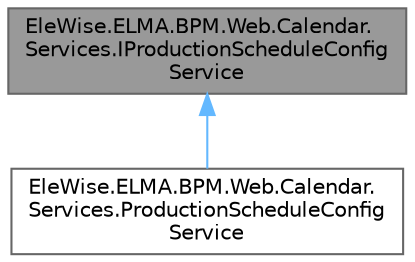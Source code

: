 digraph "EleWise.ELMA.BPM.Web.Calendar.Services.IProductionScheduleConfigService"
{
 // LATEX_PDF_SIZE
  bgcolor="transparent";
  edge [fontname=Helvetica,fontsize=10,labelfontname=Helvetica,labelfontsize=10];
  node [fontname=Helvetica,fontsize=10,shape=box,height=0.2,width=0.4];
  Node1 [id="Node000001",label="EleWise.ELMA.BPM.Web.Calendar.\lServices.IProductionScheduleConfig\lService",height=0.2,width=0.4,color="gray40", fillcolor="grey60", style="filled", fontcolor="black",tooltip="Сервис преобразования календаря для его передачи через json."];
  Node1 -> Node2 [id="edge1_Node000001_Node000002",dir="back",color="steelblue1",style="solid",tooltip=" "];
  Node2 [id="Node000002",label="EleWise.ELMA.BPM.Web.Calendar.\lServices.ProductionScheduleConfig\lService",height=0.2,width=0.4,color="gray40", fillcolor="white", style="filled",tooltip=" "];
}
